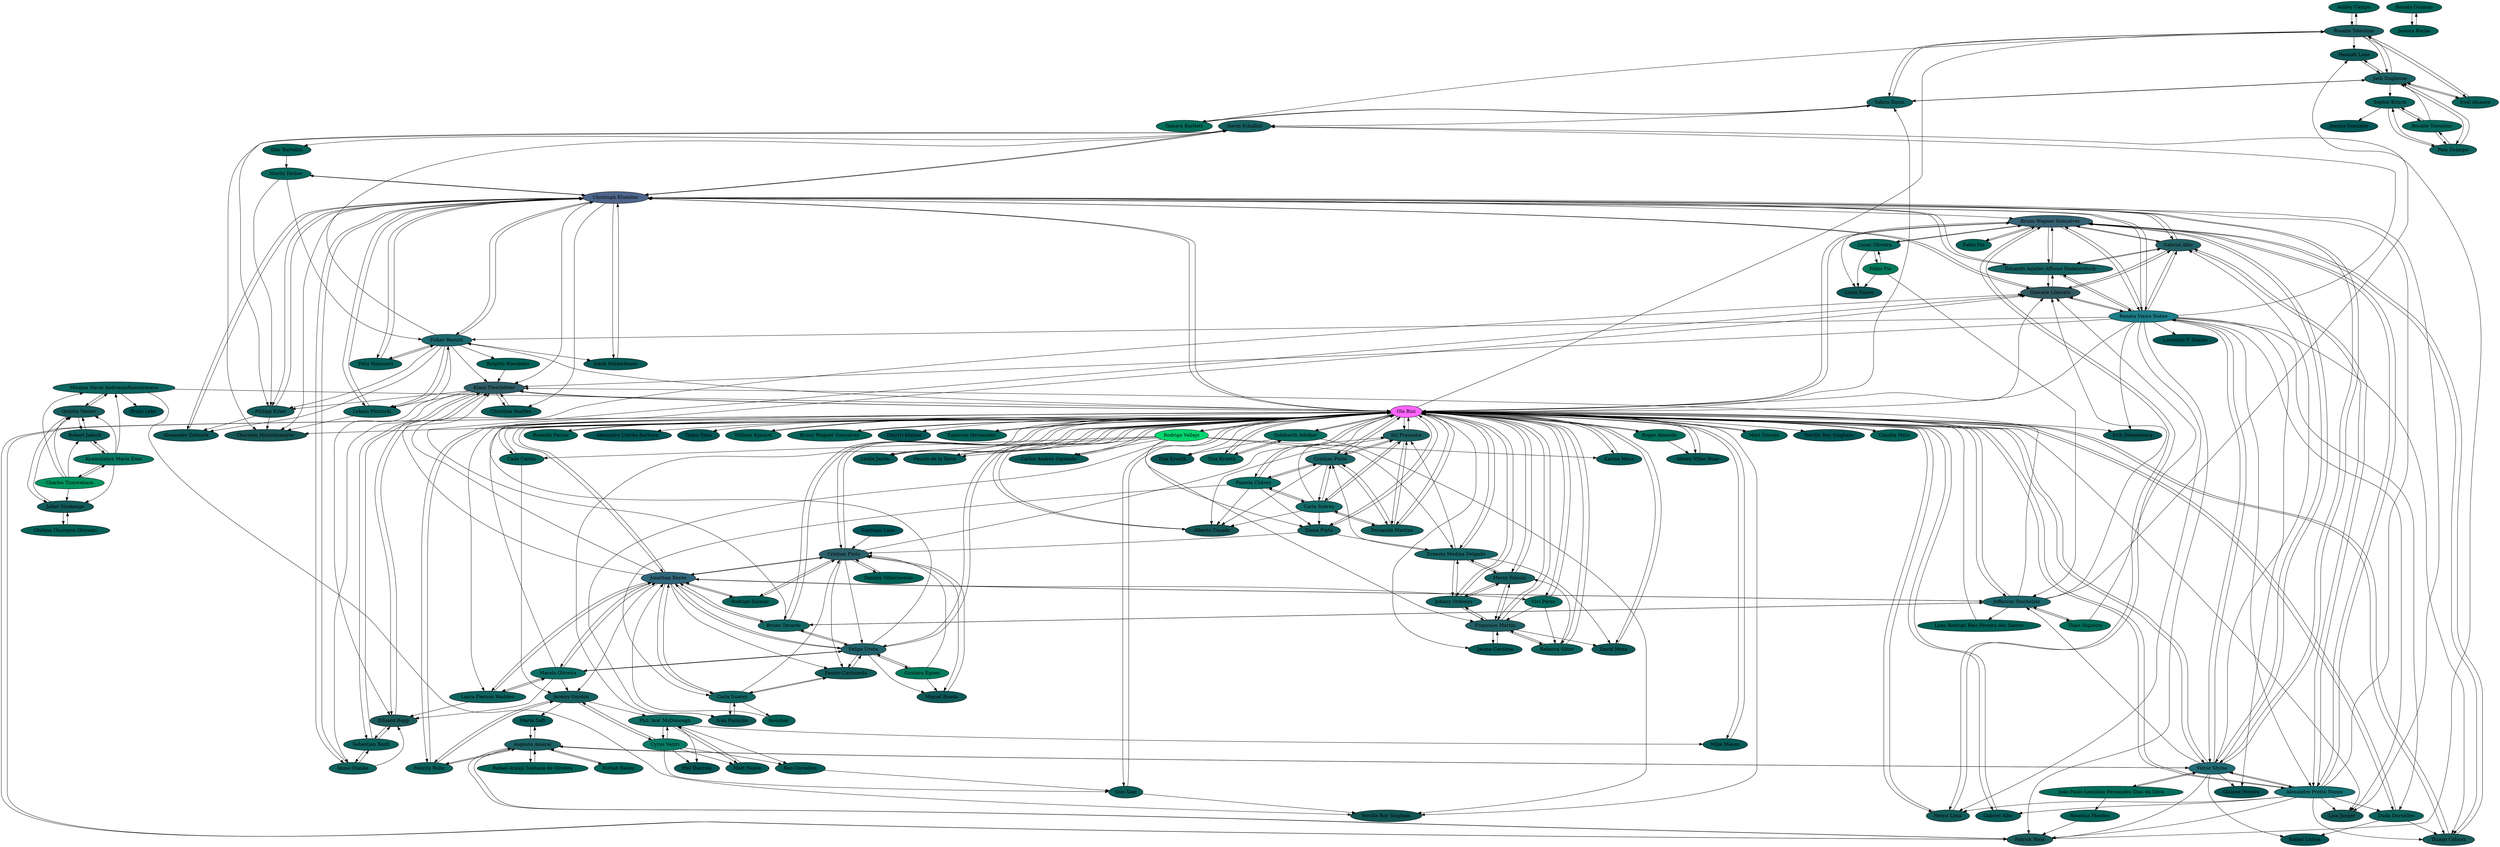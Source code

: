 digraph "Keyring Statistics" {
overlap=scale
splines=true
sep=.1
//10
node [style=filled]
//1 1 0.0192307692307692,0.383333333333333,0.343915343915344
"BC9085F1" [fillcolor="0.481956554139653,0.949832775919732,0.383333333333333",label="Ashley Campo"]
//2 5 0.0384615384615385,0.458333333333333,0.386243386243386
"6F79F0AE" [fillcolor="0.471384143139868,0.916083916083916,0.458333333333333",label="Kyamulabye Maria Eme"]
//3 1 0.0576923076923077,0.35,0.343915343915344
"B3DED49D" [fillcolor="0.496530678548222,0.835164835164835,0.35",label="David Meza"]
//1 1 0.0192307692307692,0.383333333333333,0.343915343915344
"A29109E0" [fillcolor="0.481956554139653,0.949832775919732,0.383333333333333",label="Ilias Bartolini"]
//2 1 0.0384615384615385,0.358333333333333,0.343915343915344
"48577D6B" [fillcolor="0.492487620744134,0.892665474060823,0.358333333333333",label="Ben Cornelius"]
//11 11 0.211538461538462,0.383333333333333,0.44973544973545
"3E1C038B" [fillcolor="0.546461626085718,0.529638009049774,0.44973544973545",label="Bruno Wagner Goncalves"]
//5 1 0.0961538461538462,0.343333333333333,0.343915343915344
"7E93770F" [fillcolor="0.50039151266256,0.720414201183432,0.343915343915344",label="Alberto Casado"]
//1 2 0.0192307692307692,0.433333333333333,0.354497354497354
"DA9C5095" [fillcolor="0.468270349075303,0.955621301775148,0.433333333333333",label="Thais Siqueira"]
//7 6 0.134615384615385,0.376190476190476,0.396825396825397
"7EEBFC35" [fillcolor="0.513116026387272,0.660769230769231,0.396825396825397",label="Gabriel Albo"]
//1 1 0.0192307692307692,0.383333333333333,0.343915343915344
"125FF583" [fillcolor="0.481956554139653,0.949832775919732,0.383333333333333",label="fescobar"]
//3 3 0.0576923076923077,0.383333333333333,0.365079365079365
"9C533C4A" [fillcolor="0.490657417822772,0.849498327759197,0.383333333333333",label="Rebecca Sliter"]
//1 3 0.0192307692307692,0.483333333333333,0.365079365079365
"E3423DE5" [fillcolor="0.457533105323161,0.960212201591512,0.483333333333333",label="Fabio Pio"]
//6 6 0.115384615384615,0.383333333333333,0.396825396825397
"AFF4D130" [fillcolor="0.507989877078814,0.709230769230769,0.396825396825397",label="Cristian Pinto"]
//1 2 0.0192307692307692,0.433333333333333,0.354497354497354
"1B018750" [fillcolor="0.468270349075303,0.955621301775148,0.433333333333333",label="Tamara Bartlett"]
//5 4 0.0961538461538462,0.373333333333333,0.375661375661376
"143052D0" [fillcolor="0.50138818104599,0.744041170097508,0.375661375661376",label="Gavin Schalliol"]
//52 63 1,0.393910256410256,1
"BB77E554" [fillcolor="0.833333333333333,0.606089743589744,1",label="Ola Bini"]
//6 6 0.115384615384615,0.383333333333333,0.396825396825397
"F72BB51D" [fillcolor="0.507989877078814,0.709230769230769,0.396825396825397",label="Augusto Amaral"]
//6 5 0.115384615384615,0.375,0.386243386243386
"875D87B9" [fillcolor="0.506918357124969,0.701264488935722,0.386243386243386",label="Rosalie Tolentino"]
//4 2 0.0769230769230769,0.358333333333333,0.354497354497354
"42888BA8" [fillcolor="0.497728121873908,0.785330948121646,0.358333333333333",label="Fausto Castaneda"]
//1 1 0.0192307692307692,0.383333333333333,0.343915343915344
"82017E7E" [fillcolor="0.481956554139653,0.949832775919732,0.383333333333333",label="Renata Gusmao"]
//4 4 0.0769230769230769,0.383333333333333,0.375661375661376
"E46BAEF6" [fillcolor="0.495826968630316,0.79933110367893,0.383333333333333",label="Fernanda Martins"]
//2 1 0.0384615384615385,0.358333333333333,0.343915343915344
"1CD3507B" [fillcolor="0.492487620744134,0.892665474060823,0.358333333333333",label="Mike Mason"]
//1 1 0.0192307692307692,0.383333333333333,0.343915343915344
"9CE6BE93" [fillcolor="0.481956554139653,0.949832775919732,0.383333333333333",label="Matt Simons"]
//1 3 0.0192307692307692,0.483333333333333,0.365079365079365
"C2D9A3D7" [fillcolor="0.457533105323161,0.960212201591512,0.483333333333333",label="Gustavo Eguez"]
//2 1 0.0384615384615385,0.358333333333333,0.343915343915344
"BF379367" [fillcolor="0.492487620744134,0.892665474060823,0.358333333333333",label="Christina Roelfes"]
//2 1 0.0384615384615385,0.358333333333333,0.343915343915344
"0C4FB618" [fillcolor="0.492487620744134,0.892665474060823,0.358333333333333",label="Gabriel Albo"]
//5 3 0.0961538461538462,0.363333333333333,0.365079365079365
"F6B5BFEE" [fillcolor="0.501082103670072,0.736622073578595,0.365079365079365",label="Quintis Venter"]
//4 3 0.0769230769230769,0.370833333333333,0.365079365079365
"1064CCCF" [fillcolor="0.496737117238753,0.79256698357822,0.370833333333333",label="Diana Pinto"]
//2 1 0.0384615384615385,0.358333333333333,0.343915343915344
"27C9150E" [fillcolor="0.492487620744134,0.892665474060823,0.358333333333333",label="Marta Saft"]
//1 1 0.0192307692307692,0.383333333333333,0.343915343915344
"1957D785" [fillcolor="0.481956554139653,0.949832775919732,0.383333333333333",label="Daniela Villavicencio"]
//2 3 0.0384615384615385,0.408333333333333,0.365079365079365
"E62BFC43" [fillcolor="0.480509477043273,0.905808477237049,0.408333333333333",label="Vivi Pérez"]
//3 0 0.0576923076923077,0.333333333333333,0.333333333333333
"ECBAC7CB" [fillcolor="0.5,0.826923076923077,0.333333333333333",label="Luiza Nunes"]
//1 0 0.0192307692307692,0.333333333333333,0.333333333333333
"E9C6455B" [fillcolor="0.5,0.942307692307692,0.333333333333333",label="Brain Leke"]
//4 2 0.0769230769230769,0.358333333333333,0.354497354497354
"96F7C727" [fillcolor="0.497728121873908,0.785330948121646,0.358333333333333",label="Jafari Sitakange"]
//2 1 0.0384615384615385,0.358333333333333,0.343915343915344
"F82DC982" [fillcolor="0.492487620744134,0.892665474060823,0.358333333333333",label="Matt Nance"]
//7 12 0.134615384615385,0.419047619047619,0.46031746031746
"8537F8E3" [fillcolor="0.521118400499844,0.707559681697613,0.46031746031746",label="Victor Shyba"]
//1 0 0.0192307692307692,0.333333333333333,0.333333333333333
"628DD739" [fillcolor="0.5,0.942307692307692,0.333333333333333",label="Neville Roy Singham"]
//2 1 0.0384615384615385,0.358333333333333,0.343915343915344
"A3851924" [fillcolor="0.492487620744134,0.892665474060823,0.358333333333333",label="Leslie Jarrin"]
//6 3 0.115384615384615,0.358333333333333,0.365079365079365
"703AEE4B" [fillcolor="0.504502852485738,0.683946488294314,0.365079365079365",label="Patrick Maia"]
//4 2 0.0769230769230769,0.358333333333333,0.354497354497354
"66C99327" [fillcolor="0.497728121873908,0.785330948121646,0.358333333333333",label="Neissi Lima"]
//1 1 0.0192307692307692,0.383333333333333,0.343915343915344
"F040138A" [fillcolor="0.481956554139653,0.949832775919732,0.383333333333333",label="Birgitta Boeckeler"]
//2 0 0.0384615384615385,0.333333333333333,0.333333333333333
"9712FFE8" [fillcolor="0.5,0.884615384615384,0.333333333333333",label="Tina Krouth"]
//5 0 0.0961538461538462,0.333333333333333,0.333333333333333
"445A6930" [fillcolor="0.5,0.711538461538462,0.333333333333333",label="Thorsten Hinrichsmeyer"]
//2 4 0.0384615384615385,0.433333333333333,0.375661375661376
"042D4486" [fillcolor="0.475657939943654,0.911242603550296,0.433333333333333",label="Siddharth Adelkar"]
//1 1 0.0192307692307692,0.383333333333333,0.343915343915344
"83FD50D4" [fillcolor="0.481956554139653,0.949832775919732,0.383333333333333",label="Claudia Melo"]
//2 2 0.0384615384615385,0.383333333333333,0.354497354497354
"52A07C26" [fillcolor="0.486064396845066,0.899665551839465,0.383333333333333",label="Cade Cairns"]
//3 4 0.0576923076923077,0.4,0.375661375661376
"B7E33CAD" [fillcolor="0.488149733468086,0.855769230769231,0.4",label="Misaina Naval Andrianjafinandrasana"]
//16 20 0.307692307692308,0.395833333333333,0.544973544973545
"E9691A14" [fillcolor="0.604756289308176,0.435399551904406,0.544973544973545",label="Christoph Kluenter"]
//4 4 0.0769230769230769,0.383333333333333,0.375661375661376
"7C7A5731" [fillcolor="0.495826968630316,0.79933110367893,0.383333333333333",label="Yakira Dixon"]
//2 3 0.0384615384615385,0.408333333333333,0.365079365079365
"3200E052" [fillcolor="0.480509477043273,0.905808477237049,0.408333333333333",label="Lucas Oliveira"]
//1 1 0.0192307692307692,0.383333333333333,0.343915343915344
"00CDA795" [fillcolor="0.481956554139653,0.949832775919732,0.383333333333333",label="Rafael Araújo Santana de Oliveira"]
//2 0 0.0384615384615385,0.333333333333333,0.333333333333333
"AAEE5B5C" [fillcolor="0.5,0.884615384615384,0.333333333333333",label="Erik Dörnenburg"]
//1 1 0.0192307692307692,0.383333333333333,0.343915343915344
"02670419" [fillcolor="0.481956554139653,0.949832775919732,0.383333333333333",label="Jessica Rocha"]
//2 1 0.0384615384615385,0.358333333333333,0.343915343915344
"30A587F0" [fillcolor="0.492487620744134,0.892665474060823,0.358333333333333",label="Alexey Villas Boas"]
//6 19 0.115384615384615,0.491666666666667,0.534391534391534
"33E3BF7A" [fillcolor="0.516994495709892,0.784082254379284,0.534391534391534",label="Renata Vieira Nobre"]
//2 1 0.0384615384615385,0.358333333333333,0.343915343915344
"70BBBD1B" [fillcolor="0.492487620744134,0.892665474060823,0.358333333333333",label="Fausto de la Torre"]
//2 3 0.0384615384615385,0.408333333333333,0.365079365079365
"2ACCE022" [fillcolor="0.480509477043273,0.905808477237049,0.408333333333333",label="Rosalie Tolentino"]
//6 6 0.115384615384615,0.383333333333333,0.396825396825397
"76D502DD" [fillcolor="0.507989877078814,0.709230769230769,0.396825396825397",label="Jack Singleton"]
//3 3 0.0576923076923077,0.383333333333333,0.365079365079365
"574DEBFE" [fillcolor="0.490657417822772,0.849498327759197,0.383333333333333",label="Laura Pierson Wadden"]
//1 1 0.0192307692307692,0.383333333333333,0.343915343915344
"23D88464" [fillcolor="0.481956554139653,0.949832775919732,0.383333333333333",label="Luan Rodrigo Reis Pereira dos Santos"]
//3 5 0.0576923076923077,0.416666666666667,0.386243386243386
"6C69CC5D" [fillcolor="0.485874905517763,0.861538461538461,0.416666666666667",label="Phil 'Ace' McDonough"]
//1 1 0.0192307692307692,0.383333333333333,0.343915343915344
"9B8676C9" [fillcolor="0.481956554139653,0.949832775919732,0.383333333333333",label="Rishab Bailey"]
//1 1 0.0192307692307692,0.383333333333333,0.343915343915344
"EA5C7C4F" [fillcolor="0.481956554139653,0.949832775919732,0.383333333333333",label="Ronaldo Ferraz"]
//1 1 0.0192307692307692,0.383333333333333,0.343915343915344
"6B9A6F2D" [fillcolor="0.481956554139653,0.949832775919732,0.383333333333333",label="Roselma Mendes"]
//1 10 0.0192307692307692,0.833333333333333,0.439153439153439
"BD55253B" [fillcolor="0.419301753947423,0.976923076923077,0.833333333333333",label="Rodrigo Vallejo"]
//2 1 0.0384615384615385,0.358333333333333,0.343915343915344
"CD7CBA95" [fillcolor="0.492487620744134,0.892665474060823,0.358333333333333",label="Jakob Holderbaum"]
//1 0 0.0192307692307692,0.333333333333333,0.333333333333333
"6DE45F17" [fillcolor="0.5,0.942307692307692,0.333333333333333",label="Alexandre Corrêa Barbosa"]
//2 0 0.0384615384615385,0.333333333333333,0.333333333333333
"4C1FE8B6" [fillcolor="0.5,0.884615384615384,0.333333333333333",label="Gislene Pereira"]
//3 6 0.0576923076923077,0.433333333333333,0.396825396825397
"9D94010E" [fillcolor="0.483801939433339,0.866863905325444,0.433333333333333",label="Marelo Oliveira"]
//1 0 0.0192307692307692,0.333333333333333,0.333333333333333
"6BCD81C9" [fillcolor="0.5,0.942307692307692,0.333333333333333",label="Tasha Shea"]
//3 3 0.0576923076923077,0.383333333333333,0.365079365079365
"44A7DFAF" [fillcolor="0.490657417822772,0.849498327759197,0.383333333333333",label="Duda Dornelles"]
//2 6 0.0384615384615385,0.483333333333333,0.396825396825397
"53BE59A7" [fillcolor="0.46759068661086,0.920424403183024,0.483333333333333",label="Cyrus Vaziri"]
//3 1 0.0576923076923077,0.35,0.343915343915344
"6B7DFC74" [fillcolor="0.496530678548222,0.835164835164835,0.35",label="Alexander Zottnick"]
//4 5 0.0769230769230769,0.395833333333333,0.386243386243386
"11B44054" [fillcolor="0.494988168355003,0.805668016194332,0.395833333333333",label="Bruno Tavares"]
//7 6 0.134615384615385,0.376190476190476,0.396825396825397
"408C215D" [fillcolor="0.513116026387272,0.660769230769231,0.396825396825397",label="Francisco Martin"]
//5 4 0.0961538461538462,0.373333333333333,0.375661375661376
"26CAC048" [fillcolor="0.50138818104599,0.744041170097508,0.375661375661376",label="Jeremy Gordon"]
//1 2 0.0192307692307692,0.433333333333333,0.354497354497354
"14CE2DBE" [fillcolor="0.468270349075303,0.955621301775148,0.433333333333333",label="João Paulo Leonidas Fernandes Dias da Silva"]
//3 3 0.0576923076923077,0.383333333333333,0.365079365079365
"519405B2" [fillcolor="0.490657417822772,0.849498327759197,0.383333333333333",label="Felicity Ruby"]
//4 4 0.0769230769230769,0.383333333333333,0.375661375661376
"F4A8A574" [fillcolor="0.495826968630316,0.79933110367893,0.383333333333333",label="Johnny Ordonez"]
//2 0 0.0384615384615385,0.333333333333333,0.333333333333333
"DACB5766" [fillcolor="0.5,0.884615384615384,0.333333333333333",label="Phil Ibarrola"]
//1 0 0.0192307692307692,0.333333333333333,0.333333333333333
"1685A6CC" [fillcolor="0.5,0.942307692307692,0.333333333333333",label="Jessica Gonzalez"]
//1 1 0.0192307692307692,0.383333333333333,0.343915343915344
"6CC4EE03" [fillcolor="0.481956554139653,0.949832775919732,0.383333333333333",label="Olulana Olusegun Oluyemi"]
//5 4 0.0961538461538462,0.373333333333333,0.375661375661376
"678B6A68" [fillcolor="0.50138818104599,0.744041170097508,0.375661375661376",label="Mercy Falconi"]
//1 5 0.0192307692307692,0.583333333333333,0.386243386243386
"77149BE4" [fillcolor="0.441768879268879,0.967032967032967,0.583333333333333",label="Charles Tumwebaze"]
//2 2 0.0384615384615385,0.383333333333333,0.354497354497354
"AD431B2F" [fillcolor="0.486064396845066,0.899665551839465,0.383333333333333",label="Rodrigo Salazar"]
//2 1 0.0384615384615385,0.358333333333333,0.343915343915344
"CBF793AD" [fillcolor="0.492487620744134,0.892665474060823,0.358333333333333",label="Carlos Andrés Oquendo"]
//5 3 0.0961538461538462,0.363333333333333,0.365079365079365
"80CFCE7E" [fillcolor="0.501082103670072,0.736622073578595,0.365079365079365",label="Philipp Eckel"]
//2 0 0.0384615384615385,0.333333333333333,0.333333333333333
"C060A870" [fillcolor="0.5,0.884615384615384,0.333333333333333",label="Rafael Lisboa"]
//1 1 0.0192307692307692,0.383333333333333,0.343915343915344
"AF294929" [fillcolor="0.481956554139653,0.949832775919732,0.383333333333333",label="William Kimmel"]
//3 3 0.0576923076923077,0.383333333333333,0.365079365079365
"8560BFB4" [fillcolor="0.490657417822772,0.849498327759197,0.383333333333333",label="Sophie Krisch"]
//1 2 0.0192307692307692,0.433333333333333,0.354497354497354
"FDB6EA6C" [fillcolor="0.468270349075303,0.955621301775148,0.433333333333333",label="Roger Almeida"]
//3 3 0.0576923076923077,0.383333333333333,0.365079365079365
"154EB853" [fillcolor="0.490657417822772,0.849498327759197,0.383333333333333",label="Pam Ocampo"]
//3 1 0.0576923076923077,0.35,0.343915343915344
"B727E184" [fillcolor="0.496530678548222,0.835164835164835,0.35",label="Miguel Rueda"]
//7 8 0.134615384615385,0.39047619047619,0.417989417989418
"BDC09B8D" [fillcolor="0.516181926989826,0.67794547224927,0.417989417989418",label="Felipe Ureta"]
//4 5 0.0769230769230769,0.395833333333333,0.386243386243386
"F760FC8E" [fillcolor="0.494988168355003,0.805668016194332,0.395833333333333",label="Carla Suarez"]
//2 2 0.0384615384615385,0.383333333333333,0.354497354497354
"32DAB0BC" [fillcolor="0.486064396845066,0.899665551839465,0.383333333333333",label="Tina Krouth"]
//0 1 0,0.333333333333333,0.343915343915344
"4F394673" [fillcolor="0.505128205128205,1,0.343915343915344",label="Santiago Lazo"]
//9 8 0.173076923076923,0.377777777777778,0.417989417989418
"6A6F3D96" [fillcolor="0.527364630937543,0.585929892891918,0.417989417989418",label="Cristian Pinto"]
//2 2 0.0384615384615385,0.383333333333333,0.354497354497354
"E2AC7303" [fillcolor="0.486064396845066,0.899665551839465,0.383333333333333",label="Irsal Alsanea"]
//4 0 0.0769230769230769,0.333333333333333,0.333333333333333
"094AAA22" [fillcolor="0.5,0.769230769230769,0.333333333333333",label="Lisa Junger"]
//4 7 0.0769230769230769,0.420833333333333,0.407407407407407
"433416A1" [fillcolor="0.493493493493494,0.817212490479817,0.420833333333333",label="Carla Suárez"]
//3 1 0.0576923076923077,0.35,0.343915343915344
"9893620D" [fillcolor="0.496530678548222,0.835164835164835,0.35",label="Hannah Lane"]
//2 3 0.0384615384615385,0.408333333333333,0.365079365079365
"F75C32B1" [fillcolor="0.480509477043273,0.905808477237049,0.408333333333333",label="Moritz Heiber"]
//2 1 0.0384615384615385,0.358333333333333,0.343915343915344
"323E6F0D" [fillcolor="0.492487620744134,0.892665474060823,0.358333333333333",label="Jaume Cardona"]
//2 2 0.0384615384615385,0.383333333333333,0.354497354497354
"80D61233" [fillcolor="0.486064396845066,0.899665551839465,0.383333333333333",label="Felix Hammerl"]
//1 0 0.0192307692307692,0.333333333333333,0.333333333333333
"95B82AC8" [fillcolor="0.5,0.942307692307692,0.333333333333333",label="Lourenço P. Soares"]
//10 4 0.192307692307692,0.353333333333333,0.375661375661376
"33D1CE78" [fillcolor="0.520295967443581,0.488082340195016,0.375661375661376",label="Giovane Liberato"]
//6 8 0.115384615384615,0.4,0.417989417989418
"36277123" [fillcolor="0.509908092355974,0.723953261927946,0.417989417989418",label="Jefferson Stachelski"]
//3 2 0.0576923076923077,0.366666666666667,0.354497354497354
"1F6C72FE" [fillcolor="0.493435640738545,0.842657342657343,0.366666666666667",label="Guo Xiao"]
//5 2 0.0961538461538462,0.353333333333333,0.354497354497354
"3B27C5E2" [fillcolor="0.500750951818301,0.728760045924225,0.354497354497354",label="Thiago Colucci"]
//6 2 0.115384615384615,0.35,0.354497354497354
"0A308ADD" [fillcolor="0.50313475177305,0.67451205510907,0.354497354497354",label="Eduard Bopp"]
//10 7 0.192307692307692,0.368333333333333,0.407407407407407
"DA52029D" [fillcolor="0.530275938189845,0.527972027972028,0.407407407407407",label="Klaus Fleerkötter"]
//3 3 0.0576923076923077,0.383333333333333,0.365079365079365
"A76C2D58" [fillcolor="0.490657417822772,0.849498327759197,0.383333333333333",label="Immo Stanke"]
//5 11 0.0961538461538462,0.443333333333333,0.44973544973545
"1E9988C4" [fillcolor="0.503017745803357,0.786199095022624,0.44973544973545",label="Alexandre Pretto Nunes"]
//4 0 0.0769230769230769,0.333333333333333,0.333333333333333
"743A8C7E" [fillcolor="0.5,0.769230769230769,0.333333333333333",label="Neville Roy Singham"]
//1 1 0.0192307692307692,0.383333333333333,0.343915343915344
"C30A0B2E" [fillcolor="0.481956554139653,0.949832775919732,0.383333333333333",label="Fabio Pio"]
//3 3 0.0576923076923077,0.383333333333333,0.365079365079365
"6A9129FF" [fillcolor="0.490657417822772,0.849498327759197,0.383333333333333",label="Sebastian Roidl"]
//2 1 0.0384615384615385,0.358333333333333,0.343915343915344
"C6007297" [fillcolor="0.492487620744134,0.892665474060823,0.358333333333333",label="Karina Mora"]
//1 1 0.0192307692307692,0.383333333333333,0.343915343915344
"4889C853" [fillcolor="0.481956554139653,0.949832775919732,0.383333333333333",label="Bruno Wagner Goncalves"]
//3 1 0.0576923076923077,0.35,0.343915343915344
"A0203DEC" [fillcolor="0.496530678548222,0.835164835164835,0.35",label="Iván Pazmiño"]
//6 10 0.115384615384615,0.416666666666667,0.439153439153439
"DE05EE51" [fillcolor="0.51157552901739,0.73725671918443,0.439153439153439",label="Folker Bernitt"]
//3 2 0.0576923076923077,0.366666666666667,0.354497354497354
"9496B716" [fillcolor="0.493435640738545,0.842657342657343,0.366666666666667",label="Robert Jakech"]
//5 5 0.0961538461538462,0.383333333333333,0.386243386243386
"64870192" [fillcolor="0.501671927978487,0.751053740779768,0.386243386243386",label="Eduardo Aquiles Affonso Radanovitsck"]
//10 14 0.192307692307692,0.403333333333333,0.481481481481481
"141C1EBE" [fillcolor="0.54504105090312,0.600591715976331,0.481481481481481",label="Jonathan Reyes"]
//1 0 0.0192307692307692,0.333333333333333,0.333333333333333
"9EBB18F4" [fillcolor="0.5,0.942307692307692,0.333333333333333",label="Dmytri Kleiner"]
//5 6 0.0961538461538462,0.393333333333333,0.396825396825397
"275BDB05" [fillcolor="0.501935702199662,0.757692307692308,0.396825396825397",label="Ernesto Medina Delgado"]
//3 6 0.0576923076923077,0.433333333333333,0.396825396825397
"4A857BA4" [fillcolor="0.483801939433339,0.866863905325444,0.433333333333333",label="Pamela Chávez"]
//3 3 0.0576923076923077,0.383333333333333,0.365079365079365
"813DE512" [fillcolor="0.490657417822772,0.849498327759197,0.383333333333333",label="Lukasz Plotnicki"]
//1 1 0.0192307692307692,0.383333333333333,0.343915343915344
"A5DF2A8E" [fillcolor="0.481956554139653,0.949832775919732,0.383333333333333",label="Émerson Hernandez"]
//6 5 0.115384615384615,0.375,0.386243386243386
"3CFD49C8" [fillcolor="0.506918357124969,0.701264488935722,0.386243386243386",label="Sri Prasanna"]
{ "F72BB51D" } -> "00CDA795"
{ "82017E7E" } -> "02670419"
{ "32DAB0BC" "BB77E554" } -> "042D4486"
{ "E9691A14" "BB77E554" "1E9988C4" "33E3BF7A" } -> "094AAA22"
{ "574DEBFE" "DE05EE51" "A76C2D58" "DA52029D" "9D94010E" "6A9129FF" } -> "0A308ADD"
{ "BB77E554" "1E9988C4" } -> "0C4FB618"
{ "4A857BA4" "433416A1" "BB77E554" "BD55253B" } -> "1064CCCF"
{ "141C1EBE" "BDC09B8D" "36277123" "BB77E554" } -> "11B44054"
{ "F760FC8E" } -> "125FF583"
{ "BDC09B8D" "125FF583" "11B44054" "F760FC8E" "BB77E554" "9D94010E" "6A6F3D96" "574DEBFE" "36277123" "AD431B2F" } -> "141C1EBE"
{ "36277123" "33E3BF7A" "DE05EE51" "7C7A5731" "E9691A14" } -> "143052D0"
{ "8537F8E3" } -> "14CE2DBE"
{ "2ACCE022" "8560BFB4" "76D502DD" } -> "154EB853"
{ "8560BFB4" } -> "1685A6CC"
{ "6A6F3D96" } -> "1957D785"
{ "7C7A5731" } -> "1B018750"
{ "6C69CC5D" "BB77E554" } -> "1CD3507B"
{ "7EEBFC35" "3E1C038B" "BB77E554" "8537F8E3" "33E3BF7A" } -> "1E9988C4"
{ "53BE59A7" "BB77E554" "48577D6B" } -> "1F6C72FE"
{ "36277123" } -> "23D88464"
{ "519405B2" "141C1EBE" "9D94010E" "52A07C26" "53BE59A7" } -> "26CAC048"
{ "678B6A68" "BB77E554" "BD55253B" "F4A8A574" "1064CCCF" } -> "275BDB05"
{ "F72BB51D" "26CAC048" } -> "27C9150E"
{ "154EB853" "8560BFB4" } -> "2ACCE022"
{ "BB77E554" "FDB6EA6C" } -> "30A587F0"
{ "3E1C038B" "E3423DE5" } -> "3200E052"
{ "BB77E554" "408C215D" } -> "323E6F0D"
{ "BB77E554" "042D4486" } -> "32DAB0BC"
{ "36277123" "141C1EBE" "33E3BF7A" "64870192" "BB77E554" "DA9C5095" "E9691A14" "BDC09B8D" "7EEBFC35" "11B44054" } -> "33D1CE78"
{ "33D1CE78" "8537F8E3" "64870192" "3E1C038B" "E9691A14" "7EEBFC35" } -> "33E3BF7A"
{ "BB77E554" "8537F8E3" "E3423DE5" "11B44054" "141C1EBE" "DA9C5095" } -> "36277123"
{ "BB77E554" "44A7DFAF" "1E9988C4" "33E3BF7A" "3E1C038B" } -> "3B27C5E2"
{ "433416A1" "BB77E554" "E46BAEF6" "AFF4D130" "275BDB05" "6A6F3D96" } -> "3CFD49C8"
{ "C30A0B2E" "66C99327" "8537F8E3" "7EEBFC35" "3B27C5E2" "E9691A14" "1E9988C4" "64870192" "BB77E554" "3200E052" "33E3BF7A" } -> "3E1C038B"
{ "F4A8A574" "BD55253B" "BB77E554" "E62BFC43" "678B6A68" "323E6F0D" "9C533C4A" } -> "408C215D"
{ "6A6F3D96" "BDC09B8D" "141C1EBE" "F760FC8E" } -> "42888BA8"
{ "E46BAEF6" "3CFD49C8" "AFF4D130" "4A857BA4" } -> "433416A1"
{ "143052D0" "BB77E554" "80CFCE7E" "E9691A14" "813DE512" } -> "445A6930"
{ "33E3BF7A" "1E9988C4" "BB77E554" } -> "44A7DFAF"
{ "53BE59A7" "6C69CC5D" } -> "48577D6B"
{ "BB77E554" } -> "4889C853"
{ "AFF4D130" "BB77E554" "433416A1" } -> "4A857BA4"
{ "8537F8E3" "33E3BF7A" } -> "4C1FE8B6"
{ "F72BB51D" "BB77E554" "26CAC048" } -> "519405B2"
{ "BD55253B" "BB77E554" } -> "52A07C26"
{ "26CAC048" "6C69CC5D" } -> "53BE59A7"
{ "BB77E554" "141C1EBE" "9D94010E" } -> "574DEBFE"
{ "BB77E554" } -> "628DD739"
{ "33D1CE78" "33E3BF7A" "3E1C038B" "E9691A14" "7EEBFC35" } -> "64870192"
{ "BB77E554" "1E9988C4" "33E3BF7A" "3E1C038B" } -> "66C99327"
{ "F4A8A574" "BB77E554" "408C215D" "275BDB05" "9C533C4A" } -> "678B6A68"
{ "AD431B2F" "4F394673" "1064CCCF" "1957D785" "141C1EBE" "B727E184" "BB77E554" "F760FC8E" "C2D9A3D7" } -> "6A6F3D96"
{ "DA52029D" "A76C2D58" "0A308ADD" } -> "6A9129FF"
{ "DE05EE51" "80CFCE7E" "E9691A14" } -> "6B7DFC74"
{ "14CE2DBE" } -> "6B9A6F2D"
{ "BB77E554" } -> "6BCD81C9"
{ "53BE59A7" "26CAC048" "F82DC982" } -> "6C69CC5D"
{ "96F7C727" } -> "6CC4EE03"
{ "BB77E554" } -> "6DE45F17"
{ "9496B716" "77149BE4" } -> "6F79F0AE"
{ "BB77E554" "F72BB51D" "1E9988C4" "8537F8E3" "33E3BF7A" "6B9A6F2D" } -> "703AEE4B"
{ "BD55253B" "BB77E554" } -> "70BBBD1B"
{ "BB77E554" "1F6C72FE" "042D4486" "B7E33CAD" } -> "743A8C7E"
{ "7C7A5731" "9893620D" "2ACCE022" "154EB853" "E2AC7303" "875D87B9" } -> "76D502DD"
{ "6F79F0AE" } -> "77149BE4"
{ "875D87B9" "76D502DD" "BB77E554" "1B018750" } -> "7C7A5731"
{ "4A857BA4" "AFF4D130" "BB77E554" "433416A1" "3CFD49C8" } -> "7E93770F"
{ "3E1C038B" "E9691A14" "64870192" "8537F8E3" "1E9988C4" "33D1CE78" "33E3BF7A" } -> "7EEBFC35"
{ "DE05EE51" "F75C32B1" "143052D0" "E9691A14" "DA52029D" } -> "80CFCE7E"
{ "DE05EE51" "E9691A14" } -> "80D61233"
{ "DA52029D" "E9691A14" "DE05EE51" } -> "813DE512"
{ "02670419" } -> "82017E7E"
{ "BB77E554" } -> "83FD50D4"
{ "3E1C038B" "14CE2DBE" "E9691A14" "1E9988C4" "BB77E554" "F72BB51D" "33E3BF7A" } -> "8537F8E3"
{ "76D502DD" "2ACCE022" "154EB853" } -> "8560BFB4"
{ "BB77E554" "1B018750" "E2AC7303" "BC9085F1" "7C7A5731" "76D502DD" } -> "875D87B9"
{ "6F79F0AE" "F6B5BFEE" "77149BE4" } -> "9496B716"
{ "33E3BF7A" } -> "95B82AC8"
{ "6CC4EE03" "6F79F0AE" "F6B5BFEE" "77149BE4" } -> "96F7C727"
{ "BB77E554" "042D4486" } -> "9712FFE8"
{ "875D87B9" "76D502DD" "703AEE4B" } -> "9893620D"
{ "F72BB51D" } -> "9B8676C9"
{ "408C215D" "BB77E554" "E62BFC43" } -> "9C533C4A"
{ "BB77E554" } -> "9CE6BE93"
{ "BDC09B8D" "141C1EBE" "574DEBFE" } -> "9D94010E"
{ "BB77E554" } -> "9EBB18F4"
{ "F760FC8E" "BB77E554" "BD55253B" } -> "A0203DEC"
{ "143052D0" } -> "A29109E0"
{ "BD55253B" "BB77E554" } -> "A3851924"
{ "BB77E554" } -> "A5DF2A8E"
{ "DA52029D" "E9691A14" "6A9129FF" } -> "A76C2D58"
{ "BB77E554" "33E3BF7A" } -> "AAEE5B5C"
{ "141C1EBE" "6A6F3D96" } -> "AD431B2F"
{ "BB77E554" } -> "AF294929"
{ "4A857BA4" "275BDB05" "E46BAEF6" "BB77E554" "433416A1" "3CFD49C8" } -> "AFF4D130"
{ "275BDB05" "BB77E554" "408C215D" } -> "B3DED49D"
{ "6A6F3D96" "C2D9A3D7" "BDC09B8D" } -> "B727E184"
{ "6F79F0AE" "77149BE4" "F6B5BFEE" } -> "B7E33CAD"
{ "AFF4D130" "408C215D" "7E93770F" "52A07C26" "3E1C038B" "B7E33CAD" "E9691A14" "9C533C4A" "11B44054" "042D4486" "433416A1" "44A7DFAF" "83FD50D4" "9D94010E" "6A6F3D96" "66C99327" "B3DED49D" "30A587F0" "33E3BF7A" "1E9988C4" "3B27C5E2" "9CE6BE93" "1CD3507B" "DA52029D" "0C4FB618" "519405B2" "F4A8A574" "36277123" "1F6C72FE" "E46BAEF6" "FDB6EA6C" "BD55253B" "CBF793AD" "EA5C7C4F" "C6007297" "AF294929" "4889C853" "E62BFC43" "678B6A68" "23D88464" "1064CCCF" "70BBBD1B" "A5DF2A8E" "3CFD49C8" "703AEE4B" "32DAB0BC" "275BDB05" "BDC09B8D" "4A857BA4" "A3851924" "8537F8E3" "141C1EBE" } -> "BB77E554"
{ "875D87B9" } -> "BC9085F1"
{ "BB77E554" } -> "BD55253B"
{ "42888BA8" "BB77E554" "6A6F3D96" "9D94010E" "C2D9A3D7" "11B44054" "141C1EBE" } -> "BDC09B8D"
{ "E9691A14" "DA52029D" } -> "BF379367"
{ "8537F8E3" "44A7DFAF" } -> "C060A870"
{ "BDC09B8D" } -> "C2D9A3D7"
{ "3E1C038B" } -> "C30A0B2E"
{ "BD55253B" "BB77E554" } -> "C6007297"
{ "BB77E554" "BD55253B" } -> "CBF793AD"
{ "E9691A14" "DE05EE51" } -> "CD7CBA95"
{ "36277123" "F040138A" "141C1EBE" "33E3BF7A" "DE05EE51" "BB77E554" "0A308ADD" "E9691A14" "6A9129FF" "BF379367" } -> "DA52029D"
{ "36277123" } -> "DA9C5095"
{ "53BE59A7" "6C69CC5D" } -> "DACB5766"
{ "F75C32B1" "33E3BF7A" "BB77E554" "E9691A14" "80D61233" "813DE512" } -> "DE05EE51"
{ "875D87B9" "76D502DD" } -> "E2AC7303"
{ "3200E052" } -> "E3423DE5"
{ "AFF4D130" "BB77E554" "3CFD49C8" "433416A1" } -> "E46BAEF6"
{ "BB77E554" "141C1EBE" } -> "E62BFC43"
{ "80CFCE7E" "6B7DFC74" "7EEBFC35" "DE05EE51" "F75C32B1" "BB77E554" "64870192" "143052D0" "CD7CBA95" "80D61233" "33D1CE78" "8537F8E3" "813DE512" "A76C2D58" "33E3BF7A" "1E9988C4" } -> "E9691A14"
{ "B7E33CAD" } -> "E9C6455B"
{ "BB77E554" } -> "EA5C7C4F"
{ "3200E052" "E3423DE5" "3E1C038B" } -> "ECBAC7CB"
{ "DE05EE51" } -> "F040138A"
{ "408C215D" "BB77E554" "678B6A68" "275BDB05" } -> "F4A8A574"
{ "77149BE4" "9496B716" "B7E33CAD" "6F79F0AE" "96F7C727" } -> "F6B5BFEE"
{ "8537F8E3" "703AEE4B" "519405B2" "00CDA795" "9B8676C9" "27C9150E" } -> "F72BB51D"
{ "E9691A14" "A29109E0" } -> "F75C32B1"
{ "141C1EBE" "4A857BA4" "42888BA8" "A0203DEC" } -> "F760FC8E"
{ "6C69CC5D" "53BE59A7" } -> "F82DC982"
{ "BB77E554" } -> "FDB6EA6C"
}

